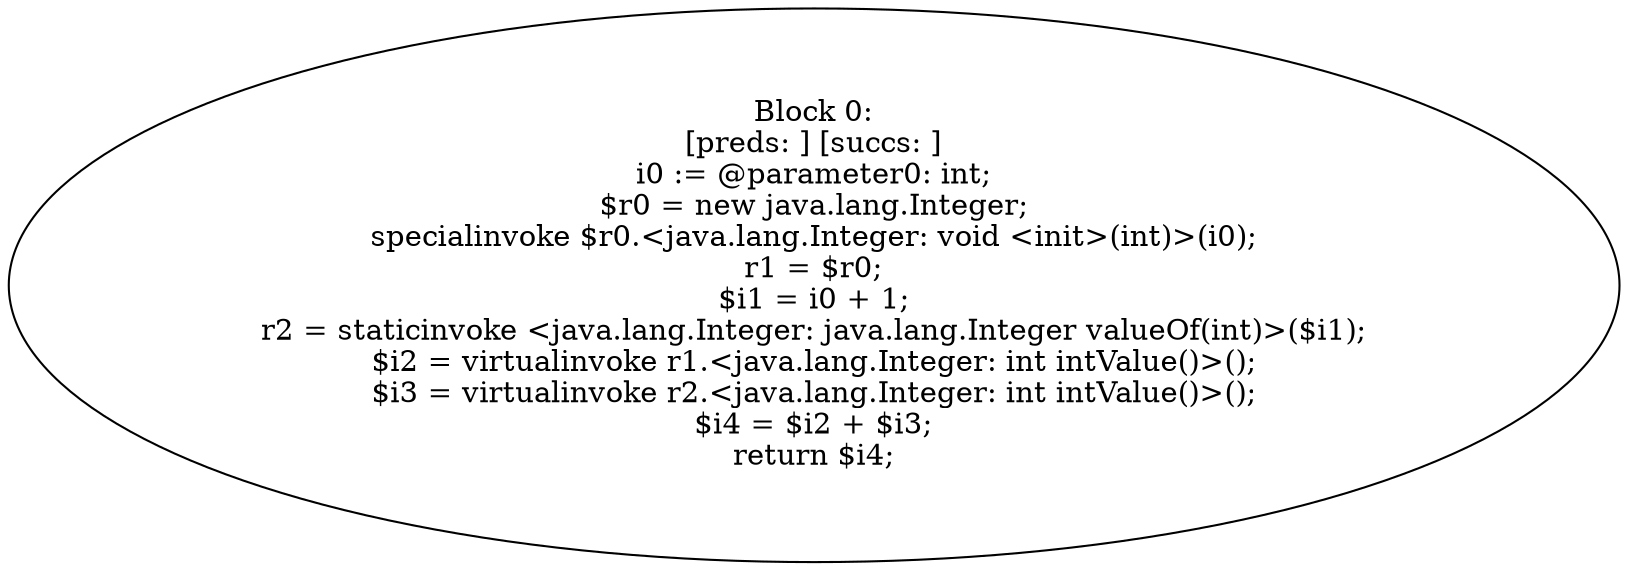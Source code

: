 digraph "unitGraph" {
    "Block 0:
[preds: ] [succs: ]
i0 := @parameter0: int;
$r0 = new java.lang.Integer;
specialinvoke $r0.<java.lang.Integer: void <init>(int)>(i0);
r1 = $r0;
$i1 = i0 + 1;
r2 = staticinvoke <java.lang.Integer: java.lang.Integer valueOf(int)>($i1);
$i2 = virtualinvoke r1.<java.lang.Integer: int intValue()>();
$i3 = virtualinvoke r2.<java.lang.Integer: int intValue()>();
$i4 = $i2 + $i3;
return $i4;
"
}
